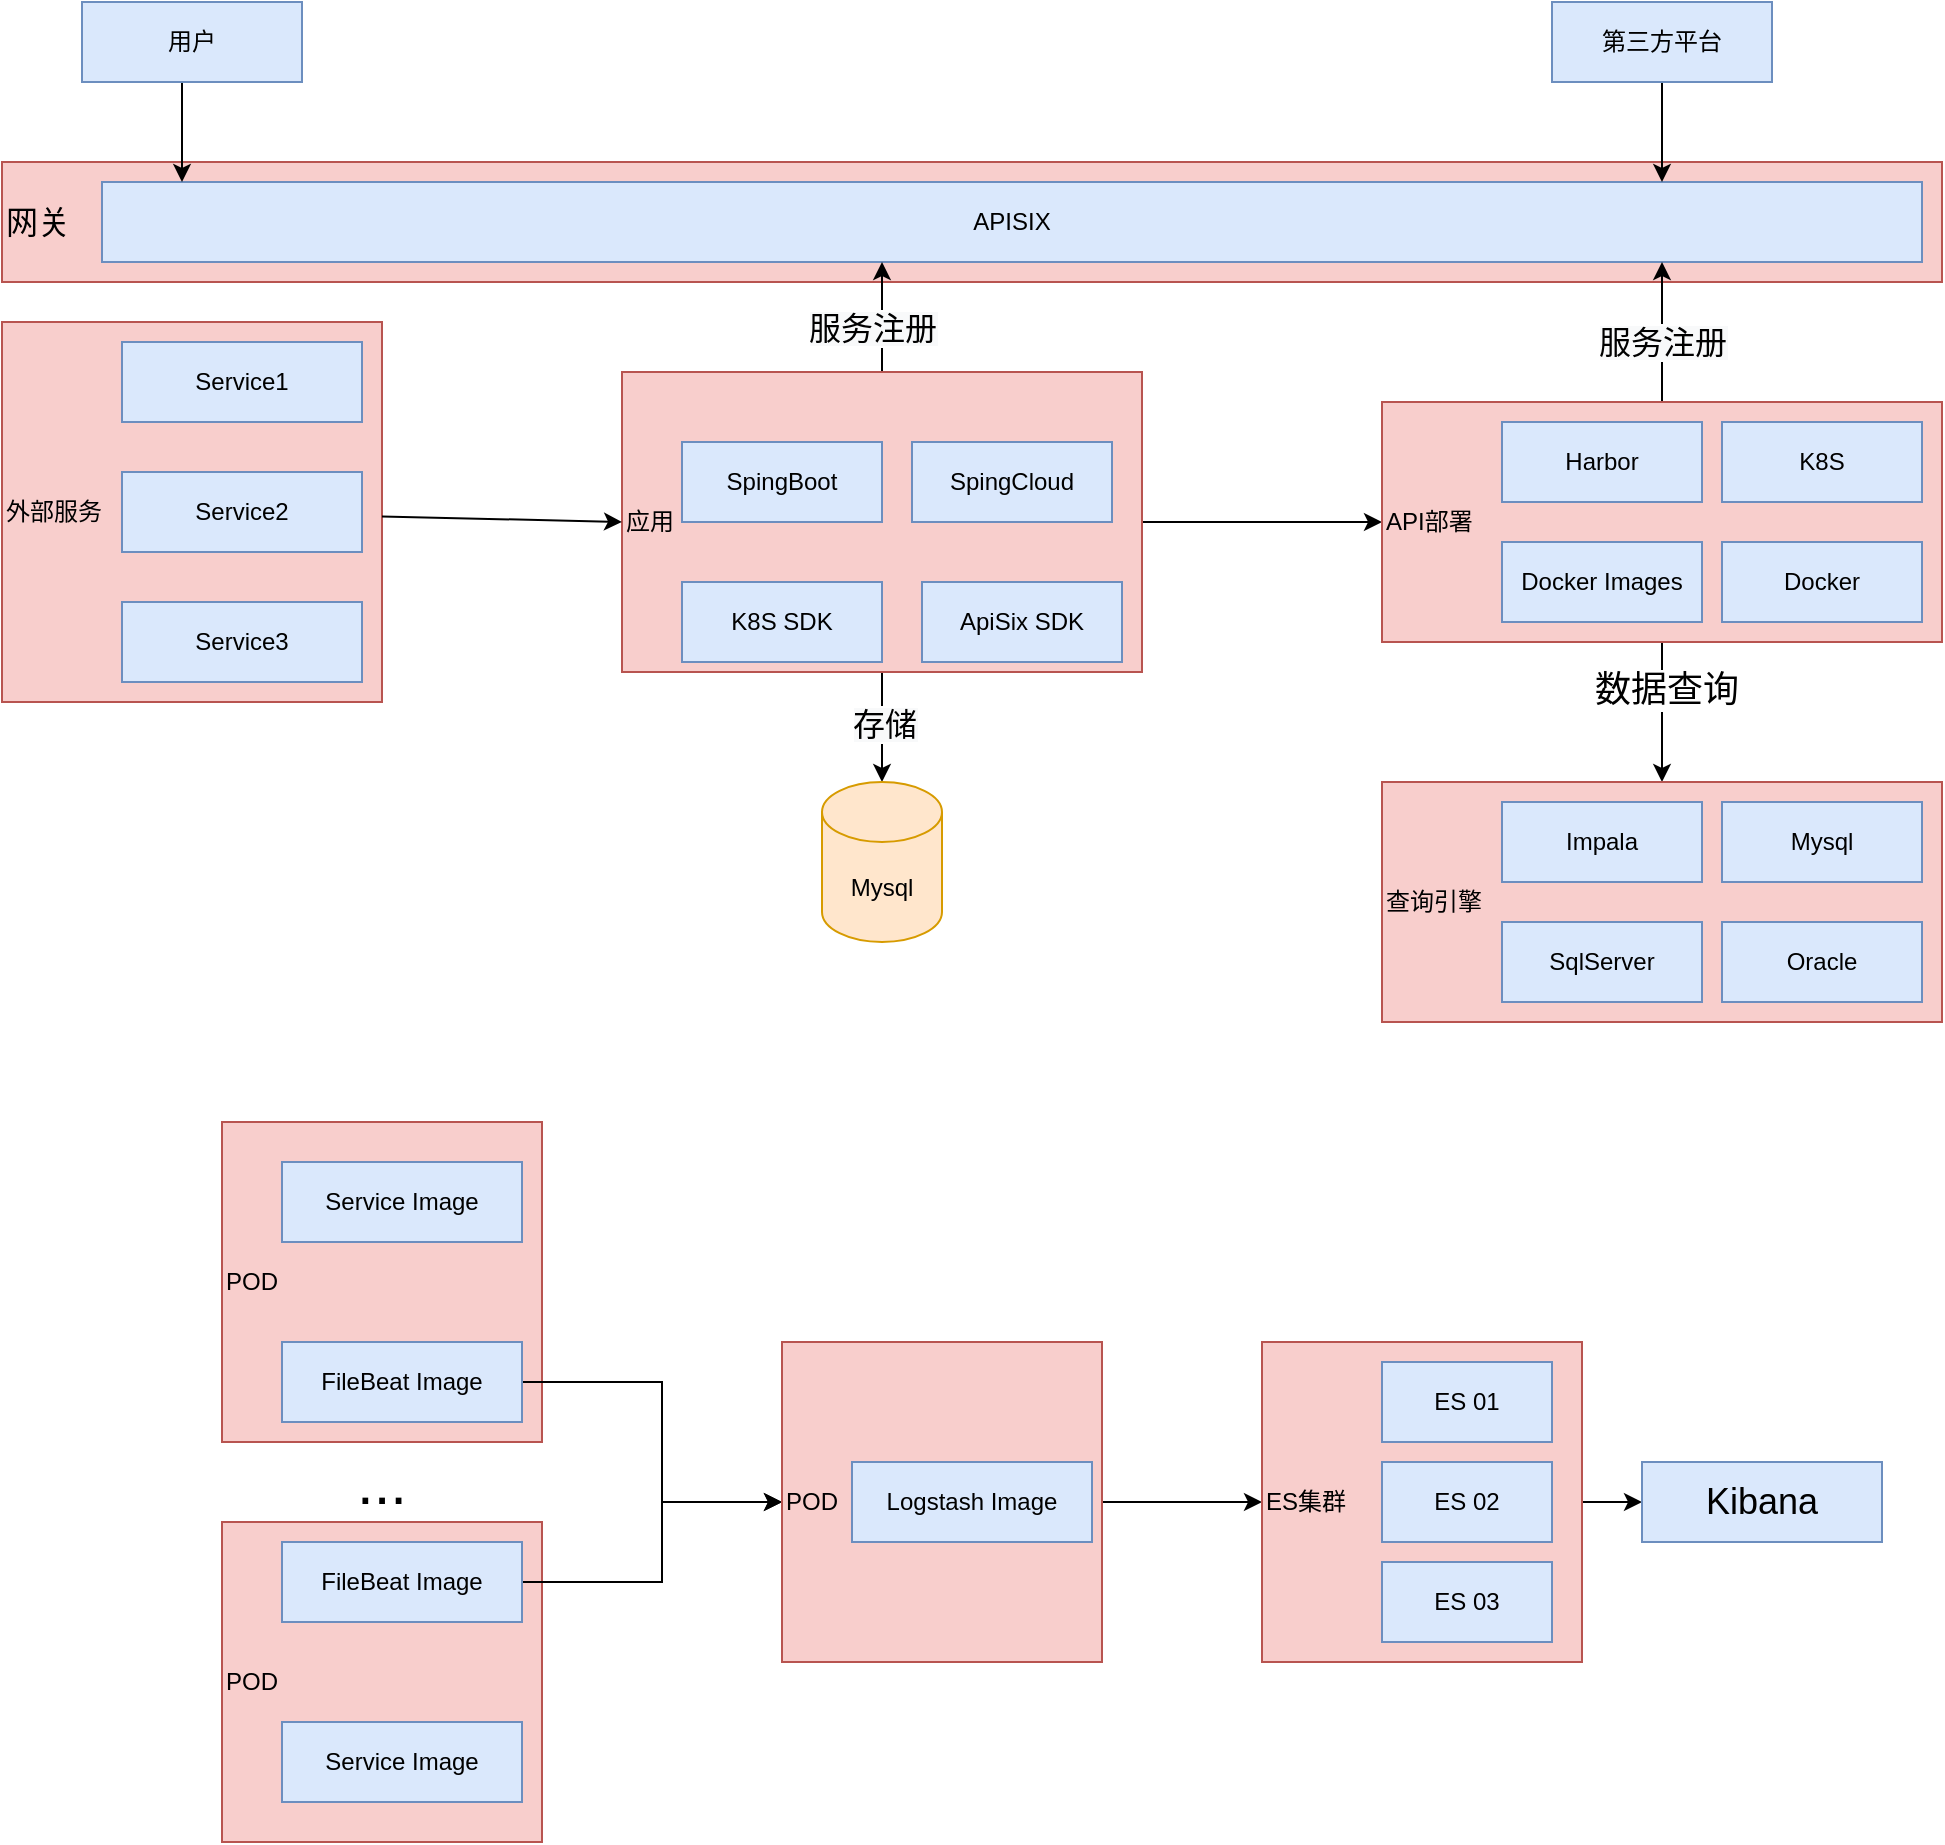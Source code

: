 <mxfile version="14.7.2" type="github">
  <diagram id="r0x-5GXP8GnMD5Ebxjs0" name="Page-1">
    <mxGraphModel dx="1113" dy="602" grid="1" gridSize="10" guides="1" tooltips="1" connect="1" arrows="1" fold="1" page="1" pageScale="1" pageWidth="827" pageHeight="1169" math="0" shadow="0">
      <root>
        <mxCell id="0" />
        <mxCell id="1" parent="0" />
        <mxCell id="jm6ivNQZs0HCPBrGzRNw-1" value="&lt;font style=&quot;font-size: 16px&quot;&gt;网关&lt;/font&gt;" style="rounded=0;whiteSpace=wrap;html=1;fillColor=#f8cecc;strokeColor=#b85450;align=left;" parent="1" vertex="1">
          <mxGeometry y="120" width="970" height="60" as="geometry" />
        </mxCell>
        <mxCell id="jm6ivNQZs0HCPBrGzRNw-2" value="APISIX" style="rounded=0;whiteSpace=wrap;html=1;fillColor=#dae8fc;strokeColor=#6c8ebf;" parent="1" vertex="1">
          <mxGeometry x="50" y="130" width="910" height="40" as="geometry" />
        </mxCell>
        <mxCell id="jm6ivNQZs0HCPBrGzRNw-7" value="" style="edgeStyle=orthogonalEdgeStyle;rounded=0;orthogonalLoop=1;jettySize=auto;html=1;" parent="1" source="jm6ivNQZs0HCPBrGzRNw-4" target="jm6ivNQZs0HCPBrGzRNw-2" edge="1">
          <mxGeometry relative="1" as="geometry">
            <Array as="points">
              <mxPoint x="90" y="90" />
              <mxPoint x="90" y="90" />
            </Array>
          </mxGeometry>
        </mxCell>
        <mxCell id="jm6ivNQZs0HCPBrGzRNw-4" value="用户" style="rounded=0;whiteSpace=wrap;html=1;fillColor=#dae8fc;strokeColor=#6c8ebf;" parent="1" vertex="1">
          <mxGeometry x="40" y="40" width="110" height="40" as="geometry" />
        </mxCell>
        <mxCell id="jm6ivNQZs0HCPBrGzRNw-51" value="" style="edgeStyle=orthogonalEdgeStyle;rounded=0;orthogonalLoop=1;jettySize=auto;html=1;" parent="1" source="jm6ivNQZs0HCPBrGzRNw-5" target="jm6ivNQZs0HCPBrGzRNw-2" edge="1">
          <mxGeometry relative="1" as="geometry">
            <Array as="points">
              <mxPoint x="835" y="130" />
              <mxPoint x="835" y="130" />
            </Array>
          </mxGeometry>
        </mxCell>
        <mxCell id="jm6ivNQZs0HCPBrGzRNw-5" value="第三方平台" style="rounded=0;whiteSpace=wrap;html=1;fillColor=#dae8fc;strokeColor=#6c8ebf;" parent="1" vertex="1">
          <mxGeometry x="775" y="40" width="110" height="40" as="geometry" />
        </mxCell>
        <mxCell id="jm6ivNQZs0HCPBrGzRNw-8" value="&lt;div&gt;&lt;span&gt;外部服务&lt;/span&gt;&lt;/div&gt;" style="whiteSpace=wrap;html=1;aspect=fixed;align=left;fillColor=#f8cecc;strokeColor=#b85450;" parent="1" vertex="1">
          <mxGeometry y="200" width="190" height="190" as="geometry" />
        </mxCell>
        <mxCell id="jm6ivNQZs0HCPBrGzRNw-9" value="Service1" style="rounded=0;whiteSpace=wrap;html=1;fillColor=#dae8fc;strokeColor=#6c8ebf;" parent="1" vertex="1">
          <mxGeometry x="60" y="210" width="120" height="40" as="geometry" />
        </mxCell>
        <mxCell id="jm6ivNQZs0HCPBrGzRNw-10" value="Service2" style="rounded=0;whiteSpace=wrap;html=1;fillColor=#dae8fc;strokeColor=#6c8ebf;" parent="1" vertex="1">
          <mxGeometry x="60" y="275" width="120" height="40" as="geometry" />
        </mxCell>
        <mxCell id="jm6ivNQZs0HCPBrGzRNw-11" value="Service3" style="rounded=0;whiteSpace=wrap;html=1;fillColor=#dae8fc;strokeColor=#6c8ebf;" parent="1" vertex="1">
          <mxGeometry x="60" y="340" width="120" height="40" as="geometry" />
        </mxCell>
        <mxCell id="jm6ivNQZs0HCPBrGzRNw-14" value="" style="edgeStyle=orthogonalEdgeStyle;rounded=0;orthogonalLoop=1;jettySize=auto;html=1;" parent="1" source="jm6ivNQZs0HCPBrGzRNw-12" target="jm6ivNQZs0HCPBrGzRNw-13" edge="1">
          <mxGeometry relative="1" as="geometry">
            <Array as="points">
              <mxPoint x="620" y="300" />
              <mxPoint x="620" y="300" />
            </Array>
          </mxGeometry>
        </mxCell>
        <mxCell id="jm6ivNQZs0HCPBrGzRNw-19" value="" style="edgeStyle=orthogonalEdgeStyle;rounded=0;orthogonalLoop=1;jettySize=auto;html=1;" parent="1" source="jm6ivNQZs0HCPBrGzRNw-12" target="jm6ivNQZs0HCPBrGzRNw-2" edge="1">
          <mxGeometry relative="1" as="geometry">
            <Array as="points">
              <mxPoint x="440" y="200" />
              <mxPoint x="440" y="200" />
            </Array>
          </mxGeometry>
        </mxCell>
        <mxCell id="jm6ivNQZs0HCPBrGzRNw-41" value="&lt;span style=&quot;font-size: 16px ; background-color: rgb(248 , 249 , 250)&quot;&gt;服务注册&lt;/span&gt;" style="edgeLabel;html=1;align=center;verticalAlign=middle;resizable=0;points=[];" parent="jm6ivNQZs0HCPBrGzRNw-19" vertex="1" connectable="0">
          <mxGeometry y="-1" relative="1" as="geometry">
            <mxPoint x="-6" y="5" as="offset" />
          </mxGeometry>
        </mxCell>
        <mxCell id="jm6ivNQZs0HCPBrGzRNw-29" value="" style="edgeStyle=orthogonalEdgeStyle;rounded=0;orthogonalLoop=1;jettySize=auto;html=1;" parent="1" source="jm6ivNQZs0HCPBrGzRNw-12" target="jm6ivNQZs0HCPBrGzRNw-28" edge="1">
          <mxGeometry relative="1" as="geometry" />
        </mxCell>
        <mxCell id="jm6ivNQZs0HCPBrGzRNw-38" value="&lt;span style=&quot;font-size: 16px ; background-color: rgb(248 , 249 , 250)&quot;&gt;存储&lt;/span&gt;" style="edgeLabel;html=1;align=center;verticalAlign=middle;resizable=0;points=[];" parent="jm6ivNQZs0HCPBrGzRNw-29" vertex="1" connectable="0">
          <mxGeometry x="-0.067" y="1" relative="1" as="geometry">
            <mxPoint as="offset" />
          </mxGeometry>
        </mxCell>
        <mxCell id="jm6ivNQZs0HCPBrGzRNw-12" value="应用" style="rounded=0;whiteSpace=wrap;html=1;align=left;fillColor=#f8cecc;strokeColor=#b85450;" parent="1" vertex="1">
          <mxGeometry x="310" y="225" width="260" height="150" as="geometry" />
        </mxCell>
        <mxCell id="jm6ivNQZs0HCPBrGzRNw-26" value="" style="edgeStyle=orthogonalEdgeStyle;rounded=0;orthogonalLoop=1;jettySize=auto;html=1;" parent="1" source="jm6ivNQZs0HCPBrGzRNw-13" target="jm6ivNQZs0HCPBrGzRNw-2" edge="1">
          <mxGeometry relative="1" as="geometry">
            <Array as="points">
              <mxPoint x="830" y="210" />
              <mxPoint x="830" y="210" />
            </Array>
          </mxGeometry>
        </mxCell>
        <mxCell id="jm6ivNQZs0HCPBrGzRNw-39" value="&lt;span style=&quot;font-size: 16px ; background-color: rgb(248 , 249 , 250)&quot;&gt;服务注册&lt;/span&gt;" style="edgeLabel;html=1;align=center;verticalAlign=middle;resizable=0;points=[];" parent="jm6ivNQZs0HCPBrGzRNw-26" vertex="1" connectable="0">
          <mxGeometry x="-0.025" y="3" relative="1" as="geometry">
            <mxPoint x="3" y="4" as="offset" />
          </mxGeometry>
        </mxCell>
        <mxCell id="jm6ivNQZs0HCPBrGzRNw-32" value="" style="edgeStyle=orthogonalEdgeStyle;rounded=0;orthogonalLoop=1;jettySize=auto;html=1;" parent="1" source="jm6ivNQZs0HCPBrGzRNw-13" target="jm6ivNQZs0HCPBrGzRNw-31" edge="1">
          <mxGeometry relative="1" as="geometry" />
        </mxCell>
        <mxCell id="jm6ivNQZs0HCPBrGzRNw-37" value="&lt;font style=&quot;font-size: 18px&quot;&gt;数据查询&lt;/font&gt;" style="edgeLabel;html=1;align=center;verticalAlign=middle;resizable=0;points=[];" parent="jm6ivNQZs0HCPBrGzRNw-32" vertex="1" connectable="0">
          <mxGeometry x="-0.32" y="2" relative="1" as="geometry">
            <mxPoint as="offset" />
          </mxGeometry>
        </mxCell>
        <mxCell id="jm6ivNQZs0HCPBrGzRNw-13" value="API部署" style="rounded=0;whiteSpace=wrap;html=1;fillColor=#f8cecc;strokeColor=#b85450;align=left;" parent="1" vertex="1">
          <mxGeometry x="690" y="240" width="280" height="120" as="geometry" />
        </mxCell>
        <mxCell id="jm6ivNQZs0HCPBrGzRNw-16" value="SpingBoot" style="rounded=0;whiteSpace=wrap;html=1;fillColor=#dae8fc;strokeColor=#6c8ebf;" parent="1" vertex="1">
          <mxGeometry x="340" y="260" width="100" height="40" as="geometry" />
        </mxCell>
        <mxCell id="jm6ivNQZs0HCPBrGzRNw-17" value="SpingCloud" style="rounded=0;whiteSpace=wrap;html=1;fillColor=#dae8fc;strokeColor=#6c8ebf;" parent="1" vertex="1">
          <mxGeometry x="455" y="260" width="100" height="40" as="geometry" />
        </mxCell>
        <mxCell id="jm6ivNQZs0HCPBrGzRNw-22" value="Docker" style="rounded=0;whiteSpace=wrap;html=1;fillColor=#dae8fc;strokeColor=#6c8ebf;" parent="1" vertex="1">
          <mxGeometry x="860" y="310" width="100" height="40" as="geometry" />
        </mxCell>
        <mxCell id="jm6ivNQZs0HCPBrGzRNw-23" value="Docker Images" style="rounded=0;whiteSpace=wrap;html=1;fillColor=#dae8fc;strokeColor=#6c8ebf;" parent="1" vertex="1">
          <mxGeometry x="750" y="310" width="100" height="40" as="geometry" />
        </mxCell>
        <mxCell id="jm6ivNQZs0HCPBrGzRNw-24" value="K8S" style="rounded=0;whiteSpace=wrap;html=1;fillColor=#dae8fc;strokeColor=#6c8ebf;" parent="1" vertex="1">
          <mxGeometry x="860" y="250" width="100" height="40" as="geometry" />
        </mxCell>
        <mxCell id="jm6ivNQZs0HCPBrGzRNw-25" value="Harbor" style="rounded=0;whiteSpace=wrap;html=1;fillColor=#dae8fc;strokeColor=#6c8ebf;" parent="1" vertex="1">
          <mxGeometry x="750" y="250" width="100" height="40" as="geometry" />
        </mxCell>
        <mxCell id="jm6ivNQZs0HCPBrGzRNw-28" value="Mysql" style="shape=cylinder3;whiteSpace=wrap;html=1;boundedLbl=1;backgroundOutline=1;size=15;fillColor=#ffe6cc;strokeColor=#d79b00;" parent="1" vertex="1">
          <mxGeometry x="410" y="430" width="60" height="80" as="geometry" />
        </mxCell>
        <mxCell id="jm6ivNQZs0HCPBrGzRNw-31" value="查询引擎" style="rounded=0;whiteSpace=wrap;html=1;fillColor=#f8cecc;strokeColor=#b85450;align=left;" parent="1" vertex="1">
          <mxGeometry x="690" y="430" width="280" height="120" as="geometry" />
        </mxCell>
        <mxCell id="jm6ivNQZs0HCPBrGzRNw-33" value="Impala" style="rounded=0;whiteSpace=wrap;html=1;fillColor=#dae8fc;strokeColor=#6c8ebf;" parent="1" vertex="1">
          <mxGeometry x="750" y="440" width="100" height="40" as="geometry" />
        </mxCell>
        <mxCell id="jm6ivNQZs0HCPBrGzRNw-34" value="Mysql" style="rounded=0;whiteSpace=wrap;html=1;fillColor=#dae8fc;strokeColor=#6c8ebf;" parent="1" vertex="1">
          <mxGeometry x="860" y="440" width="100" height="40" as="geometry" />
        </mxCell>
        <mxCell id="jm6ivNQZs0HCPBrGzRNw-35" value="SqlServer" style="rounded=0;whiteSpace=wrap;html=1;fillColor=#dae8fc;strokeColor=#6c8ebf;" parent="1" vertex="1">
          <mxGeometry x="750" y="500" width="100" height="40" as="geometry" />
        </mxCell>
        <mxCell id="jm6ivNQZs0HCPBrGzRNw-36" value="Oracle" style="rounded=0;whiteSpace=wrap;html=1;fillColor=#dae8fc;strokeColor=#6c8ebf;" parent="1" vertex="1">
          <mxGeometry x="860" y="500" width="100" height="40" as="geometry" />
        </mxCell>
        <mxCell id="jm6ivNQZs0HCPBrGzRNw-50" value="" style="endArrow=classic;html=1;" parent="1" source="jm6ivNQZs0HCPBrGzRNw-8" edge="1">
          <mxGeometry width="50" height="50" relative="1" as="geometry">
            <mxPoint x="200" y="300" as="sourcePoint" />
            <mxPoint x="310" y="300" as="targetPoint" />
            <Array as="points">
              <mxPoint x="310" y="300" />
            </Array>
          </mxGeometry>
        </mxCell>
        <mxCell id="jm6ivNQZs0HCPBrGzRNw-57" value="&lt;div&gt;&lt;span&gt;POD&lt;/span&gt;&lt;/div&gt;" style="whiteSpace=wrap;html=1;aspect=fixed;align=left;fillColor=#f8cecc;strokeColor=#b85450;" parent="1" vertex="1">
          <mxGeometry x="110" y="600" width="160" height="160" as="geometry" />
        </mxCell>
        <mxCell id="jm6ivNQZs0HCPBrGzRNw-73" value="" style="edgeStyle=orthogonalEdgeStyle;rounded=0;orthogonalLoop=1;jettySize=auto;html=1;" parent="1" source="jm6ivNQZs0HCPBrGzRNw-58" target="jm6ivNQZs0HCPBrGzRNw-69" edge="1">
          <mxGeometry relative="1" as="geometry">
            <mxPoint x="370.059" y="670" as="targetPoint" />
            <Array as="points">
              <mxPoint x="330" y="730" />
              <mxPoint x="330" y="790" />
            </Array>
          </mxGeometry>
        </mxCell>
        <mxCell id="jm6ivNQZs0HCPBrGzRNw-58" value="FileBeat Image" style="rounded=0;whiteSpace=wrap;html=1;fillColor=#dae8fc;strokeColor=#6c8ebf;" parent="1" vertex="1">
          <mxGeometry x="140" y="710" width="120" height="40" as="geometry" />
        </mxCell>
        <mxCell id="jm6ivNQZs0HCPBrGzRNw-59" value="Service Image" style="rounded=0;whiteSpace=wrap;html=1;fillColor=#dae8fc;strokeColor=#6c8ebf;" parent="1" vertex="1">
          <mxGeometry x="140" y="620" width="120" height="40" as="geometry" />
        </mxCell>
        <mxCell id="jm6ivNQZs0HCPBrGzRNw-61" value="&lt;font style=&quot;font-size: 30px&quot;&gt;...&lt;/font&gt;" style="text;html=1;strokeColor=none;fillColor=none;align=center;verticalAlign=middle;whiteSpace=wrap;rounded=0;" parent="1" vertex="1">
          <mxGeometry x="170" y="770" width="40" height="20" as="geometry" />
        </mxCell>
        <mxCell id="jm6ivNQZs0HCPBrGzRNw-64" value="&lt;div&gt;&lt;span&gt;POD&lt;/span&gt;&lt;/div&gt;" style="whiteSpace=wrap;html=1;aspect=fixed;align=left;fillColor=#f8cecc;strokeColor=#b85450;" parent="1" vertex="1">
          <mxGeometry x="110" y="800" width="160" height="160" as="geometry" />
        </mxCell>
        <mxCell id="jm6ivNQZs0HCPBrGzRNw-75" value="" style="edgeStyle=orthogonalEdgeStyle;rounded=0;orthogonalLoop=1;jettySize=auto;html=1;" parent="1" source="jm6ivNQZs0HCPBrGzRNw-65" target="jm6ivNQZs0HCPBrGzRNw-69" edge="1">
          <mxGeometry relative="1" as="geometry">
            <Array as="points">
              <mxPoint x="330" y="830" />
              <mxPoint x="330" y="790" />
            </Array>
          </mxGeometry>
        </mxCell>
        <mxCell id="jm6ivNQZs0HCPBrGzRNw-65" value="FileBeat Image" style="rounded=0;whiteSpace=wrap;html=1;fillColor=#dae8fc;strokeColor=#6c8ebf;" parent="1" vertex="1">
          <mxGeometry x="140" y="810" width="120" height="40" as="geometry" />
        </mxCell>
        <mxCell id="jm6ivNQZs0HCPBrGzRNw-66" value="Service Image" style="rounded=0;whiteSpace=wrap;html=1;fillColor=#dae8fc;strokeColor=#6c8ebf;" parent="1" vertex="1">
          <mxGeometry x="140" y="900" width="120" height="40" as="geometry" />
        </mxCell>
        <mxCell id="jm6ivNQZs0HCPBrGzRNw-84" value="" style="edgeStyle=orthogonalEdgeStyle;rounded=0;orthogonalLoop=1;jettySize=auto;html=1;" parent="1" source="jm6ivNQZs0HCPBrGzRNw-69" target="jm6ivNQZs0HCPBrGzRNw-79" edge="1">
          <mxGeometry relative="1" as="geometry" />
        </mxCell>
        <mxCell id="jm6ivNQZs0HCPBrGzRNw-69" value="&lt;div&gt;&lt;span&gt;POD&lt;/span&gt;&lt;/div&gt;" style="whiteSpace=wrap;html=1;aspect=fixed;align=left;fillColor=#f8cecc;strokeColor=#b85450;" parent="1" vertex="1">
          <mxGeometry x="390" y="710" width="160" height="160" as="geometry" />
        </mxCell>
        <mxCell id="jm6ivNQZs0HCPBrGzRNw-70" style="edgeStyle=orthogonalEdgeStyle;rounded=0;orthogonalLoop=1;jettySize=auto;html=1;exitX=0.5;exitY=1;exitDx=0;exitDy=0;" parent="1" source="jm6ivNQZs0HCPBrGzRNw-61" target="jm6ivNQZs0HCPBrGzRNw-61" edge="1">
          <mxGeometry relative="1" as="geometry" />
        </mxCell>
        <mxCell id="jm6ivNQZs0HCPBrGzRNw-71" value="Logstash Image" style="rounded=0;whiteSpace=wrap;html=1;fillColor=#dae8fc;strokeColor=#6c8ebf;" parent="1" vertex="1">
          <mxGeometry x="425" y="770" width="120" height="40" as="geometry" />
        </mxCell>
        <mxCell id="jm6ivNQZs0HCPBrGzRNw-88" value="" style="edgeStyle=orthogonalEdgeStyle;rounded=0;orthogonalLoop=1;jettySize=auto;html=1;" parent="1" source="jm6ivNQZs0HCPBrGzRNw-79" target="jm6ivNQZs0HCPBrGzRNw-87" edge="1">
          <mxGeometry relative="1" as="geometry" />
        </mxCell>
        <mxCell id="jm6ivNQZs0HCPBrGzRNw-79" value="ES集群" style="whiteSpace=wrap;html=1;aspect=fixed;align=left;fillColor=#f8cecc;strokeColor=#b85450;" parent="1" vertex="1">
          <mxGeometry x="630" y="710" width="160" height="160" as="geometry" />
        </mxCell>
        <mxCell id="jm6ivNQZs0HCPBrGzRNw-81" value="ES 01" style="rounded=0;whiteSpace=wrap;html=1;fillColor=#dae8fc;strokeColor=#6c8ebf;" parent="1" vertex="1">
          <mxGeometry x="690" y="720" width="85" height="40" as="geometry" />
        </mxCell>
        <mxCell id="jm6ivNQZs0HCPBrGzRNw-82" value="ES 02" style="rounded=0;whiteSpace=wrap;html=1;fillColor=#dae8fc;strokeColor=#6c8ebf;" parent="1" vertex="1">
          <mxGeometry x="690" y="770" width="85" height="40" as="geometry" />
        </mxCell>
        <mxCell id="jm6ivNQZs0HCPBrGzRNw-83" value="ES 03" style="rounded=0;whiteSpace=wrap;html=1;fillColor=#dae8fc;strokeColor=#6c8ebf;" parent="1" vertex="1">
          <mxGeometry x="690" y="820" width="85" height="40" as="geometry" />
        </mxCell>
        <mxCell id="jm6ivNQZs0HCPBrGzRNw-87" value="&lt;font style=&quot;font-size: 18px&quot;&gt;Kibana&lt;/font&gt;" style="rounded=0;whiteSpace=wrap;html=1;fillColor=#dae8fc;strokeColor=#6c8ebf;" parent="1" vertex="1">
          <mxGeometry x="820" y="770" width="120" height="40" as="geometry" />
        </mxCell>
        <mxCell id="NV6lQCXL99IneqIvK-EZ-1" value="K8S SDK" style="rounded=0;whiteSpace=wrap;html=1;fillColor=#dae8fc;strokeColor=#6c8ebf;" vertex="1" parent="1">
          <mxGeometry x="340" y="330" width="100" height="40" as="geometry" />
        </mxCell>
        <mxCell id="NV6lQCXL99IneqIvK-EZ-2" value="ApiSix SDK" style="rounded=0;whiteSpace=wrap;html=1;fillColor=#dae8fc;strokeColor=#6c8ebf;" vertex="1" parent="1">
          <mxGeometry x="460" y="330" width="100" height="40" as="geometry" />
        </mxCell>
      </root>
    </mxGraphModel>
  </diagram>
</mxfile>
